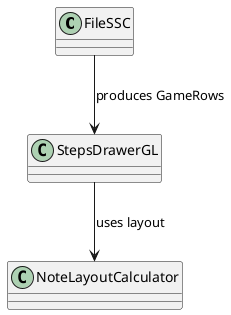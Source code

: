 @startuml
class FileSSC
class NoteLayoutCalculator
class StepsDrawerGL
FileSSC --> StepsDrawerGL : produces GameRows
StepsDrawerGL --> NoteLayoutCalculator : uses layout
@enduml
